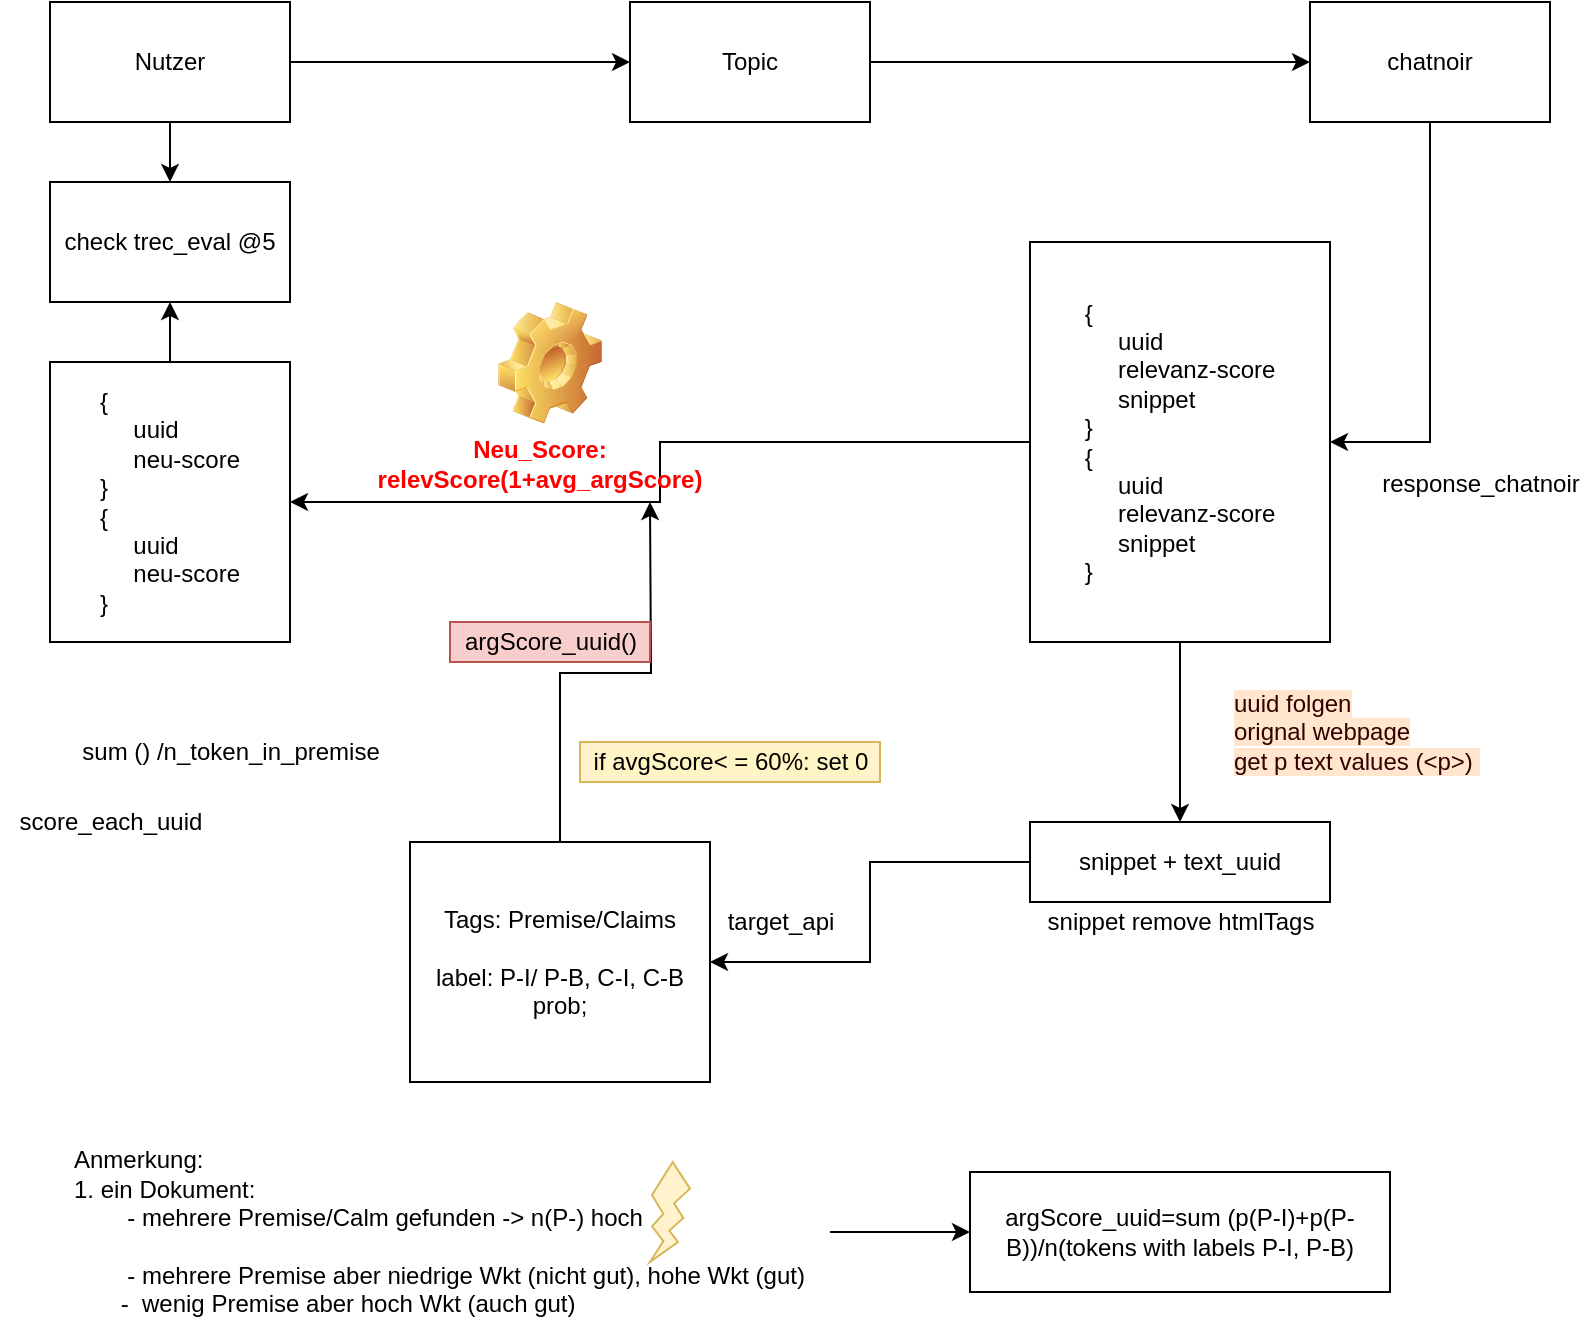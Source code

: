 <mxfile version="14.0.0" type="device"><diagram id="Gs-8hHdleGKB24qjdSgC" name="Page-1"><mxGraphModel dx="1248" dy="658" grid="1" gridSize="10" guides="1" tooltips="1" connect="1" arrows="1" fold="1" page="1" pageScale="1" pageWidth="827" pageHeight="1169" math="0" shadow="0"><root><mxCell id="0"/><mxCell id="1" parent="0"/><mxCell id="1WB2j8t-JAXgsv7p5xuU-3" value="" style="edgeStyle=orthogonalEdgeStyle;rounded=0;orthogonalLoop=1;jettySize=auto;html=1;" parent="1" source="1WB2j8t-JAXgsv7p5xuU-1" target="1WB2j8t-JAXgsv7p5xuU-2" edge="1"><mxGeometry relative="1" as="geometry"/></mxCell><mxCell id="1WB2j8t-JAXgsv7p5xuU-6" value="" style="edgeStyle=orthogonalEdgeStyle;rounded=0;orthogonalLoop=1;jettySize=auto;html=1;entryX=0;entryY=0.5;entryDx=0;entryDy=0;exitX=1;exitY=0.5;exitDx=0;exitDy=0;" parent="1" source="1WB2j8t-JAXgsv7p5xuU-5" target="1WB2j8t-JAXgsv7p5xuU-1" edge="1"><mxGeometry relative="1" as="geometry"/></mxCell><mxCell id="1WB2j8t-JAXgsv7p5xuU-1" value="Topic" style="rounded=0;whiteSpace=wrap;html=1;" parent="1" vertex="1"><mxGeometry x="320" y="20" width="120" height="60" as="geometry"/></mxCell><mxCell id="1WB2j8t-JAXgsv7p5xuU-2" value="chatnoir" style="rounded=0;whiteSpace=wrap;html=1;" parent="1" vertex="1"><mxGeometry x="660" y="20" width="120" height="60" as="geometry"/></mxCell><mxCell id="1WB2j8t-JAXgsv7p5xuU-19" value="" style="edgeStyle=orthogonalEdgeStyle;rounded=0;orthogonalLoop=1;jettySize=auto;html=1;" parent="1" source="1WB2j8t-JAXgsv7p5xuU-5" target="1WB2j8t-JAXgsv7p5xuU-17" edge="1"><mxGeometry relative="1" as="geometry"/></mxCell><mxCell id="1WB2j8t-JAXgsv7p5xuU-5" value="Nutzer" style="rounded=0;whiteSpace=wrap;html=1;" parent="1" vertex="1"><mxGeometry x="30" y="20" width="120" height="60" as="geometry"/></mxCell><mxCell id="1WB2j8t-JAXgsv7p5xuU-14" value="" style="edgeStyle=orthogonalEdgeStyle;rounded=0;orthogonalLoop=1;jettySize=auto;html=1;" parent="1" source="1WB2j8t-JAXgsv7p5xuU-7" target="1WB2j8t-JAXgsv7p5xuU-13" edge="1"><mxGeometry relative="1" as="geometry"/></mxCell><mxCell id="1WB2j8t-JAXgsv7p5xuU-23" value="" style="edgeStyle=orthogonalEdgeStyle;rounded=0;orthogonalLoop=1;jettySize=auto;html=1;" parent="1" source="1WB2j8t-JAXgsv7p5xuU-7" target="1WB2j8t-JAXgsv7p5xuU-22" edge="1"><mxGeometry relative="1" as="geometry"/></mxCell><mxCell id="1WB2j8t-JAXgsv7p5xuU-7" value="&lt;div style=&quot;text-align: left&quot;&gt;&lt;span&gt;{&lt;/span&gt;&lt;br&gt;&lt;/div&gt;&lt;div style=&quot;text-align: left&quot;&gt;&lt;span&gt;&amp;nbsp; &amp;nbsp; &amp;nbsp;uuid&lt;/span&gt;&lt;/div&gt;&lt;div style=&quot;text-align: left&quot;&gt;&lt;span&gt;&amp;nbsp; &amp;nbsp; &amp;nbsp;relevanz-score&lt;/span&gt;&lt;/div&gt;&lt;div style=&quot;text-align: left&quot;&gt;&lt;span&gt;&amp;nbsp; &amp;nbsp; &amp;nbsp;snippet&lt;/span&gt;&lt;/div&gt;&lt;div style=&quot;text-align: left&quot;&gt;&lt;span&gt;}&lt;/span&gt;&lt;/div&gt;&lt;div style=&quot;text-align: left&quot;&gt;&lt;span&gt;{&lt;/span&gt;&lt;/div&gt;&lt;div style=&quot;text-align: left&quot;&gt;&lt;span&gt;&amp;nbsp; &amp;nbsp; &amp;nbsp;uuid&lt;/span&gt;&lt;/div&gt;&lt;div style=&quot;text-align: left&quot;&gt;&lt;span&gt;&amp;nbsp; &amp;nbsp; &amp;nbsp;relevanz-score&lt;/span&gt;&lt;/div&gt;&lt;div style=&quot;text-align: left&quot;&gt;&lt;span&gt;&amp;nbsp; &amp;nbsp; &amp;nbsp;snippet&lt;/span&gt;&lt;/div&gt;&lt;div style=&quot;text-align: left&quot;&gt;&lt;span&gt;}&lt;/span&gt;&lt;/div&gt;" style="rounded=0;whiteSpace=wrap;html=1;" parent="1" vertex="1"><mxGeometry x="520" y="140" width="150" height="200" as="geometry"/></mxCell><mxCell id="1WB2j8t-JAXgsv7p5xuU-9" value="" style="edgeStyle=orthogonalEdgeStyle;rounded=0;orthogonalLoop=1;jettySize=auto;html=1;exitX=0.5;exitY=1;exitDx=0;exitDy=0;entryX=1;entryY=0.5;entryDx=0;entryDy=0;" parent="1" source="1WB2j8t-JAXgsv7p5xuU-2" target="1WB2j8t-JAXgsv7p5xuU-7" edge="1"><mxGeometry relative="1" as="geometry"><mxPoint x="400" y="60" as="sourcePoint"/><mxPoint x="570" y="120" as="targetPoint"/></mxGeometry></mxCell><mxCell id="1WB2j8t-JAXgsv7p5xuU-11" value="response_chatnoir" style="text;html=1;align=center;verticalAlign=middle;resizable=0;points=[];autosize=1;" parent="1" vertex="1"><mxGeometry x="690" y="251" width="110" height="20" as="geometry"/></mxCell><mxCell id="1WB2j8t-JAXgsv7p5xuU-12" value="&lt;font color=&quot;#330000&quot; style=&quot;background-color: rgb(255 , 230 , 204)&quot;&gt;uuid folgen&lt;br&gt;orignal webpage&lt;br&gt;get p text values (&amp;lt;p&amp;gt;)&amp;nbsp;&lt;/font&gt;" style="text;html=1;align=left;verticalAlign=middle;resizable=0;points=[];autosize=1;" parent="1" vertex="1"><mxGeometry x="620" y="360" width="140" height="50" as="geometry"/></mxCell><mxCell id="1WB2j8t-JAXgsv7p5xuU-16" value="" style="edgeStyle=orthogonalEdgeStyle;rounded=0;orthogonalLoop=1;jettySize=auto;html=1;" parent="1" source="1WB2j8t-JAXgsv7p5xuU-13" target="1WB2j8t-JAXgsv7p5xuU-15" edge="1"><mxGeometry relative="1" as="geometry"/></mxCell><mxCell id="1WB2j8t-JAXgsv7p5xuU-13" value="&lt;div style=&quot;text-align: left&quot;&gt;snippet + text_uuid&lt;/div&gt;" style="rounded=0;whiteSpace=wrap;html=1;" parent="1" vertex="1"><mxGeometry x="520" y="430" width="150" height="40" as="geometry"/></mxCell><mxCell id="1WB2j8t-JAXgsv7p5xuU-18" value="" style="edgeStyle=orthogonalEdgeStyle;rounded=0;orthogonalLoop=1;jettySize=auto;html=1;exitX=0.5;exitY=0;exitDx=0;exitDy=0;" parent="1" source="1WB2j8t-JAXgsv7p5xuU-15" edge="1"><mxGeometry relative="1" as="geometry"><mxPoint x="330" y="270" as="targetPoint"/></mxGeometry></mxCell><mxCell id="1WB2j8t-JAXgsv7p5xuU-15" value="&lt;div&gt;Tags: Premise/Claims&lt;/div&gt;&lt;div&gt;&lt;br&gt;&lt;/div&gt;&lt;div&gt;label: P-I/ P-B, C-I, C-B&lt;/div&gt;&lt;div&gt;prob;&lt;/div&gt;" style="rounded=0;whiteSpace=wrap;html=1;align=center;" parent="1" vertex="1"><mxGeometry x="210" y="440" width="150" height="120" as="geometry"/></mxCell><mxCell id="1WB2j8t-JAXgsv7p5xuU-17" value="check trec_eval @5" style="whiteSpace=wrap;html=1;rounded=0;" parent="1" vertex="1"><mxGeometry x="30" y="110" width="120" height="60" as="geometry"/></mxCell><mxCell id="1WB2j8t-JAXgsv7p5xuU-24" value="" style="edgeStyle=orthogonalEdgeStyle;rounded=0;orthogonalLoop=1;jettySize=auto;html=1;" parent="1" source="1WB2j8t-JAXgsv7p5xuU-22" target="1WB2j8t-JAXgsv7p5xuU-17" edge="1"><mxGeometry relative="1" as="geometry"/></mxCell><mxCell id="1WB2j8t-JAXgsv7p5xuU-22" value="&lt;div style=&quot;text-align: left&quot;&gt;&lt;span&gt;{&lt;/span&gt;&lt;br&gt;&lt;/div&gt;&lt;div style=&quot;text-align: left&quot;&gt;&lt;span&gt;&amp;nbsp; &amp;nbsp; &amp;nbsp;uuid&lt;/span&gt;&lt;/div&gt;&lt;div style=&quot;text-align: left&quot;&gt;&lt;span&gt;&amp;nbsp; &amp;nbsp; &amp;nbsp;neu-score&lt;/span&gt;&lt;/div&gt;&lt;div style=&quot;text-align: left&quot;&gt;&lt;span&gt;}&lt;/span&gt;&lt;/div&gt;&lt;div style=&quot;text-align: left&quot;&gt;&lt;span&gt;{&lt;/span&gt;&lt;/div&gt;&lt;div style=&quot;text-align: left&quot;&gt;&lt;span&gt;&amp;nbsp; &amp;nbsp; &amp;nbsp;uuid&lt;/span&gt;&lt;/div&gt;&lt;div style=&quot;text-align: left&quot;&gt;&lt;span&gt;&amp;nbsp; &amp;nbsp; &amp;nbsp;neu-score&lt;/span&gt;&lt;/div&gt;&lt;div style=&quot;text-align: left&quot;&gt;&lt;span&gt;}&lt;/span&gt;&lt;/div&gt;" style="rounded=0;whiteSpace=wrap;html=1;" parent="1" vertex="1"><mxGeometry x="30" y="200" width="120" height="140" as="geometry"/></mxCell><mxCell id="1WB2j8t-JAXgsv7p5xuU-25" value="&lt;b&gt;&lt;font color=&quot;#ff0000&quot;&gt;Neu_Score: relevScore(1+avg_argScore)&lt;/font&gt;&lt;/b&gt;" style="text;html=1;strokeColor=none;fillColor=none;align=center;verticalAlign=middle;whiteSpace=wrap;rounded=0;" parent="1" vertex="1"><mxGeometry x="200" y="231" width="150" height="40" as="geometry"/></mxCell><mxCell id="1WB2j8t-JAXgsv7p5xuU-26" value="target_api" style="text;html=1;align=center;verticalAlign=middle;resizable=0;points=[];autosize=1;" parent="1" vertex="1"><mxGeometry x="360" y="470" width="70" height="20" as="geometry"/></mxCell><mxCell id="1WB2j8t-JAXgsv7p5xuU-27" value="" style="shape=image;html=1;verticalLabelPosition=bottom;verticalAlign=top;imageAspect=1;aspect=fixed;image=img/clipart/Gear_128x128.png" parent="1" vertex="1"><mxGeometry x="254" y="170" width="52" height="61" as="geometry"/></mxCell><mxCell id="1WB2j8t-JAXgsv7p5xuU-28" value="&lt;div style=&quot;text-align: left&quot;&gt;&lt;span style=&quot;background-color: rgb(255 , 244 , 195)&quot;&gt;if avgScore&amp;lt; = 60%: set 0&lt;/span&gt;&lt;/div&gt;" style="text;html=1;align=center;verticalAlign=middle;resizable=0;points=[];autosize=1;fillColor=#fff2cc;strokeColor=#d6b656;" parent="1" vertex="1"><mxGeometry x="295" y="390" width="150" height="20" as="geometry"/></mxCell><mxCell id="1WB2j8t-JAXgsv7p5xuU-33" value="" style="edgeStyle=orthogonalEdgeStyle;rounded=0;orthogonalLoop=1;jettySize=auto;html=1;" parent="1" source="1WB2j8t-JAXgsv7p5xuU-30" target="1WB2j8t-JAXgsv7p5xuU-32" edge="1"><mxGeometry relative="1" as="geometry"/></mxCell><mxCell id="1WB2j8t-JAXgsv7p5xuU-30" value="Anmerkung:&lt;br&gt;1. ein Dokument: &lt;br&gt;&amp;nbsp; &amp;nbsp; &amp;nbsp; &amp;nbsp; - mehrere Premise/Calm gefunden -&amp;gt; n(P-) hoch&lt;br&gt;&lt;br&gt;&amp;nbsp; &amp;nbsp; &amp;nbsp; &amp;nbsp; - mehrere Premise aber niedrige Wkt (nicht gut), hohe Wkt (gut)&lt;br&gt;&amp;nbsp; &amp;nbsp; &amp;nbsp; &amp;nbsp;-&amp;nbsp; wenig Premise aber hoch Wkt (auch gut)" style="text;html=1;align=left;verticalAlign=middle;resizable=0;points=[];autosize=1;" parent="1" vertex="1"><mxGeometry x="40" y="590" width="380" height="90" as="geometry"/></mxCell><mxCell id="1WB2j8t-JAXgsv7p5xuU-31" value="snippet remove htmlTags" style="text;html=1;align=center;verticalAlign=middle;resizable=0;points=[];autosize=1;" parent="1" vertex="1"><mxGeometry x="520" y="470" width="150" height="20" as="geometry"/></mxCell><mxCell id="1WB2j8t-JAXgsv7p5xuU-32" value="argScore_uuid=sum (p(P-I)+p(P-B))/n(tokens with labels P-I, P-B)" style="whiteSpace=wrap;html=1;" parent="1" vertex="1"><mxGeometry x="490" y="605" width="210" height="60" as="geometry"/></mxCell><mxCell id="1WB2j8t-JAXgsv7p5xuU-35" value="" style="verticalLabelPosition=bottom;verticalAlign=top;html=1;shape=mxgraph.basic.flash;fillColor=#fff2cc;strokeColor=#d6b656;" parent="1" vertex="1"><mxGeometry x="330" y="600" width="20" height="50" as="geometry"/></mxCell><mxCell id="1WB2j8t-JAXgsv7p5xuU-36" value="argScore_uuid()" style="text;html=1;align=center;verticalAlign=middle;resizable=0;points=[];autosize=1;fillColor=#f8cecc;strokeColor=#b85450;" parent="1" vertex="1"><mxGeometry x="230" y="330" width="100" height="20" as="geometry"/></mxCell><mxCell id="1WB2j8t-JAXgsv7p5xuU-37" value="sum () /n_token_in_premise" style="text;html=1;align=center;verticalAlign=middle;resizable=0;points=[];autosize=1;" parent="1" vertex="1"><mxGeometry x="40" y="385" width="160" height="20" as="geometry"/></mxCell><mxCell id="jZ_yjSuQl3hTUuDGawLF-1" value="score_each_uuid" style="text;html=1;align=center;verticalAlign=middle;resizable=0;points=[];autosize=1;" vertex="1" parent="1"><mxGeometry x="5" y="420" width="110" height="20" as="geometry"/></mxCell></root></mxGraphModel></diagram></mxfile>
